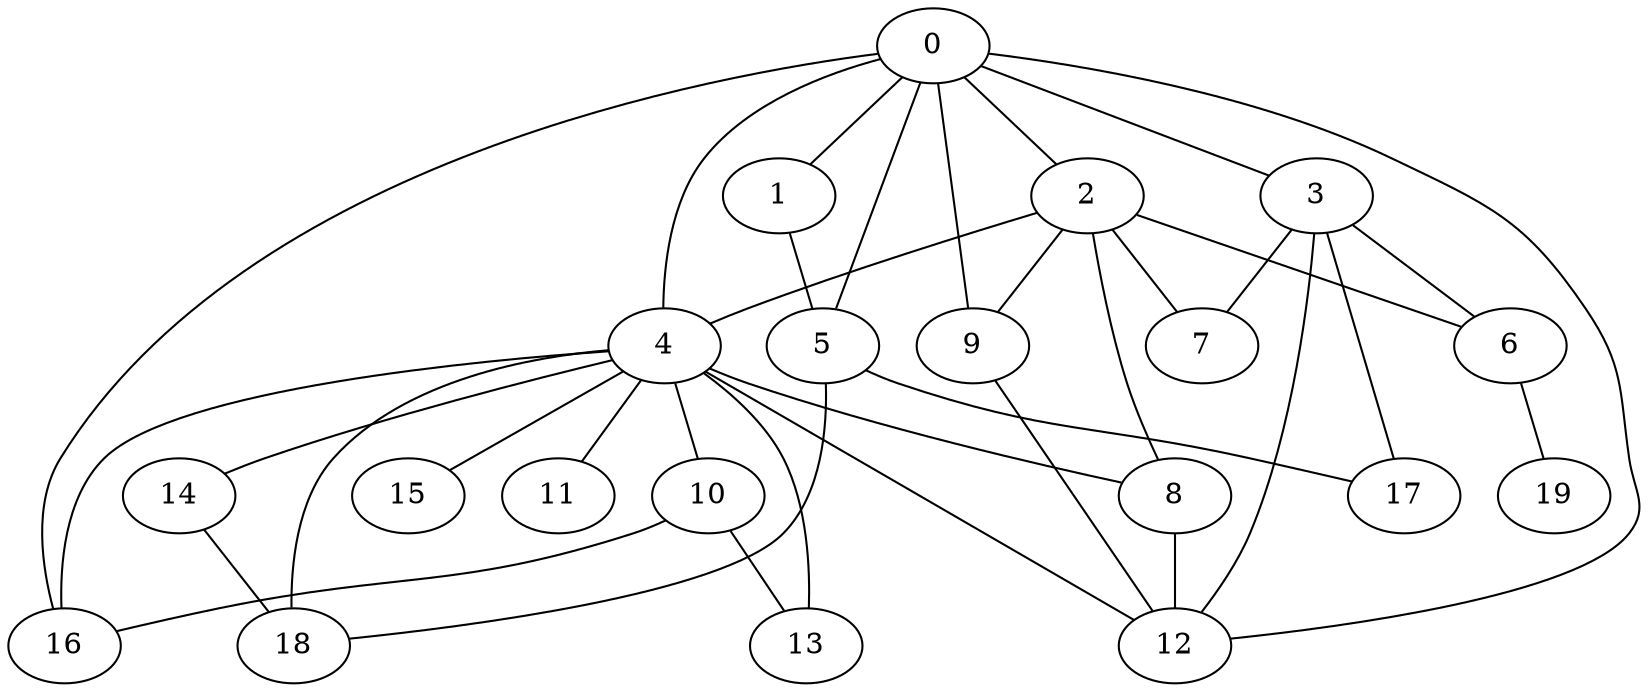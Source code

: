 
graph graphname {
    0 -- 1
0 -- 2
0 -- 3
0 -- 4
0 -- 12
0 -- 16
0 -- 5
0 -- 9
1 -- 5
2 -- 8
2 -- 9
2 -- 6
2 -- 7
2 -- 4
3 -- 12
3 -- 6
3 -- 7
3 -- 17
4 -- 10
4 -- 11
4 -- 12
4 -- 13
4 -- 14
4 -- 15
4 -- 16
4 -- 8
4 -- 18
5 -- 18
5 -- 17
6 -- 19
8 -- 12
9 -- 12
10 -- 16
10 -- 13
14 -- 18

}
